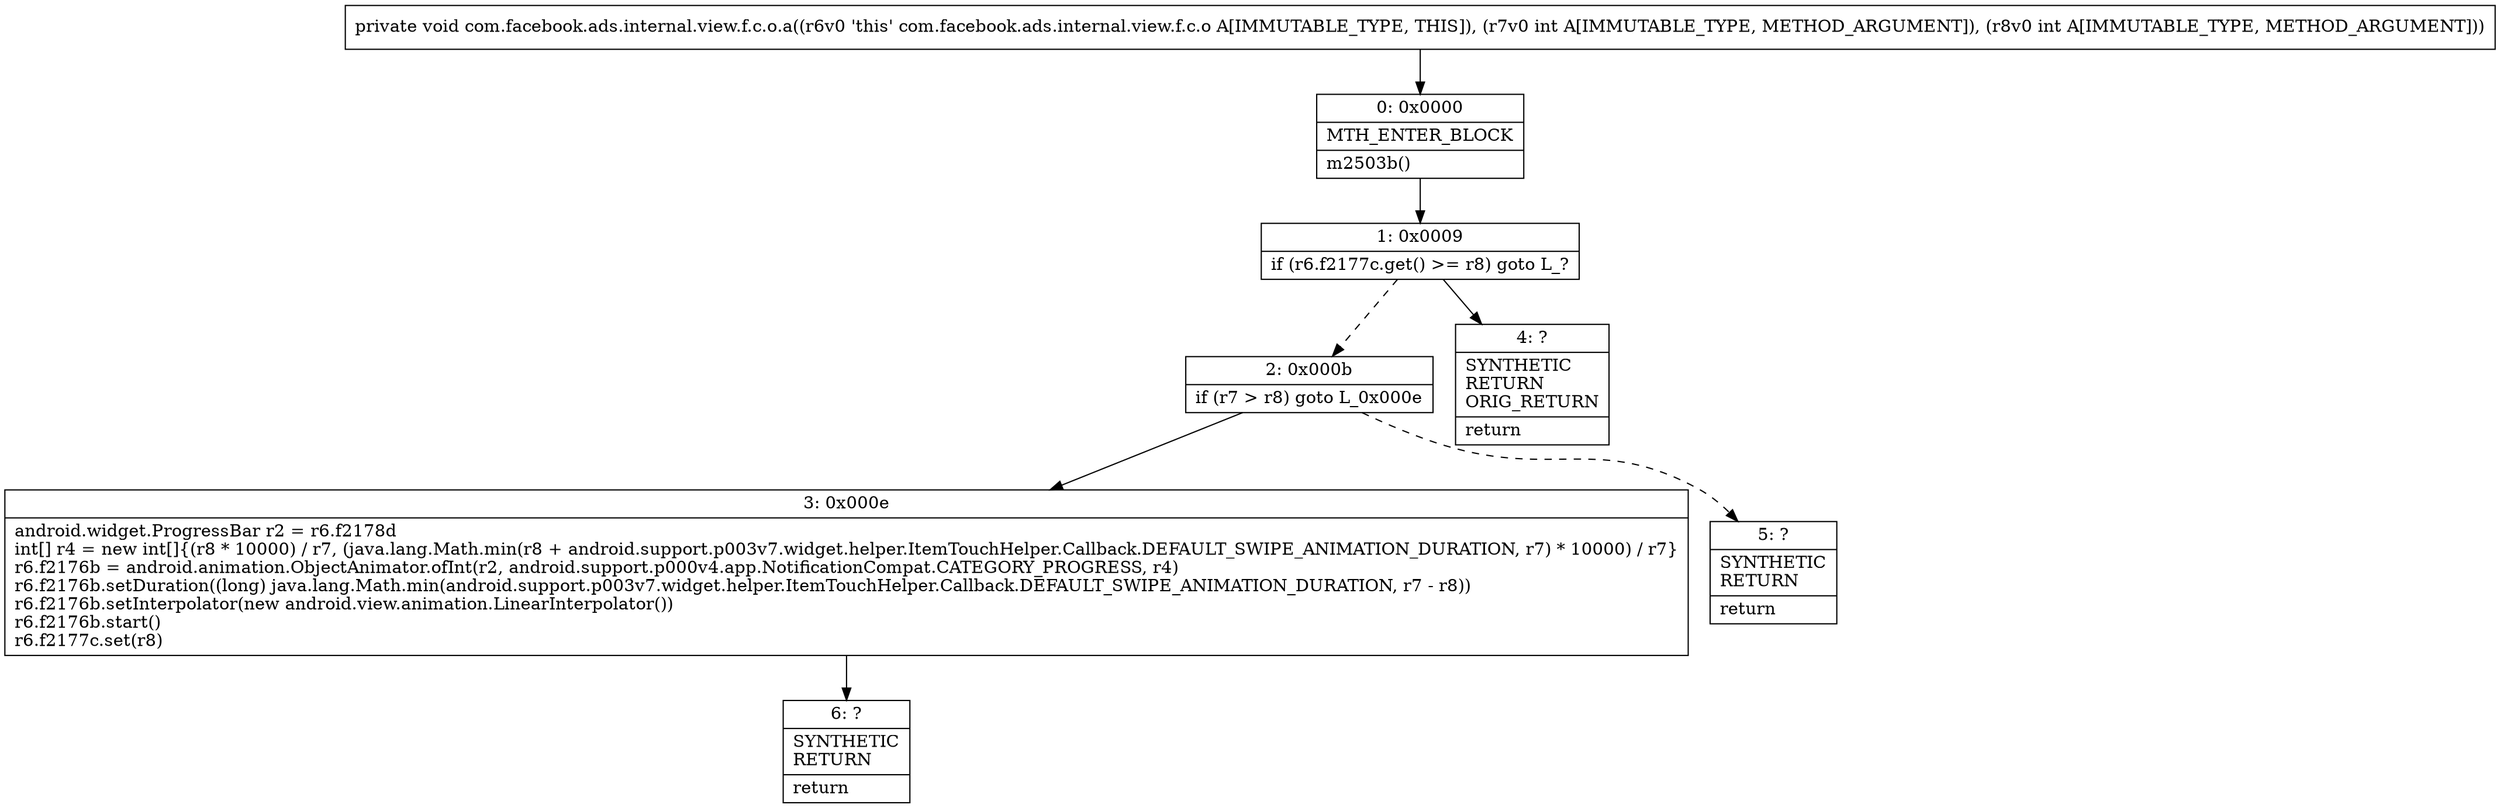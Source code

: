 digraph "CFG forcom.facebook.ads.internal.view.f.c.o.a(II)V" {
Node_0 [shape=record,label="{0\:\ 0x0000|MTH_ENTER_BLOCK\l|m2503b()\l}"];
Node_1 [shape=record,label="{1\:\ 0x0009|if (r6.f2177c.get() \>= r8) goto L_?\l}"];
Node_2 [shape=record,label="{2\:\ 0x000b|if (r7 \> r8) goto L_0x000e\l}"];
Node_3 [shape=record,label="{3\:\ 0x000e|android.widget.ProgressBar r2 = r6.f2178d\lint[] r4 = new int[]\{(r8 * 10000) \/ r7, (java.lang.Math.min(r8 + android.support.p003v7.widget.helper.ItemTouchHelper.Callback.DEFAULT_SWIPE_ANIMATION_DURATION, r7) * 10000) \/ r7\}\lr6.f2176b = android.animation.ObjectAnimator.ofInt(r2, android.support.p000v4.app.NotificationCompat.CATEGORY_PROGRESS, r4)\lr6.f2176b.setDuration((long) java.lang.Math.min(android.support.p003v7.widget.helper.ItemTouchHelper.Callback.DEFAULT_SWIPE_ANIMATION_DURATION, r7 \- r8))\lr6.f2176b.setInterpolator(new android.view.animation.LinearInterpolator())\lr6.f2176b.start()\lr6.f2177c.set(r8)\l}"];
Node_4 [shape=record,label="{4\:\ ?|SYNTHETIC\lRETURN\lORIG_RETURN\l|return\l}"];
Node_5 [shape=record,label="{5\:\ ?|SYNTHETIC\lRETURN\l|return\l}"];
Node_6 [shape=record,label="{6\:\ ?|SYNTHETIC\lRETURN\l|return\l}"];
MethodNode[shape=record,label="{private void com.facebook.ads.internal.view.f.c.o.a((r6v0 'this' com.facebook.ads.internal.view.f.c.o A[IMMUTABLE_TYPE, THIS]), (r7v0 int A[IMMUTABLE_TYPE, METHOD_ARGUMENT]), (r8v0 int A[IMMUTABLE_TYPE, METHOD_ARGUMENT])) }"];
MethodNode -> Node_0;
Node_0 -> Node_1;
Node_1 -> Node_2[style=dashed];
Node_1 -> Node_4;
Node_2 -> Node_3;
Node_2 -> Node_5[style=dashed];
Node_3 -> Node_6;
}

